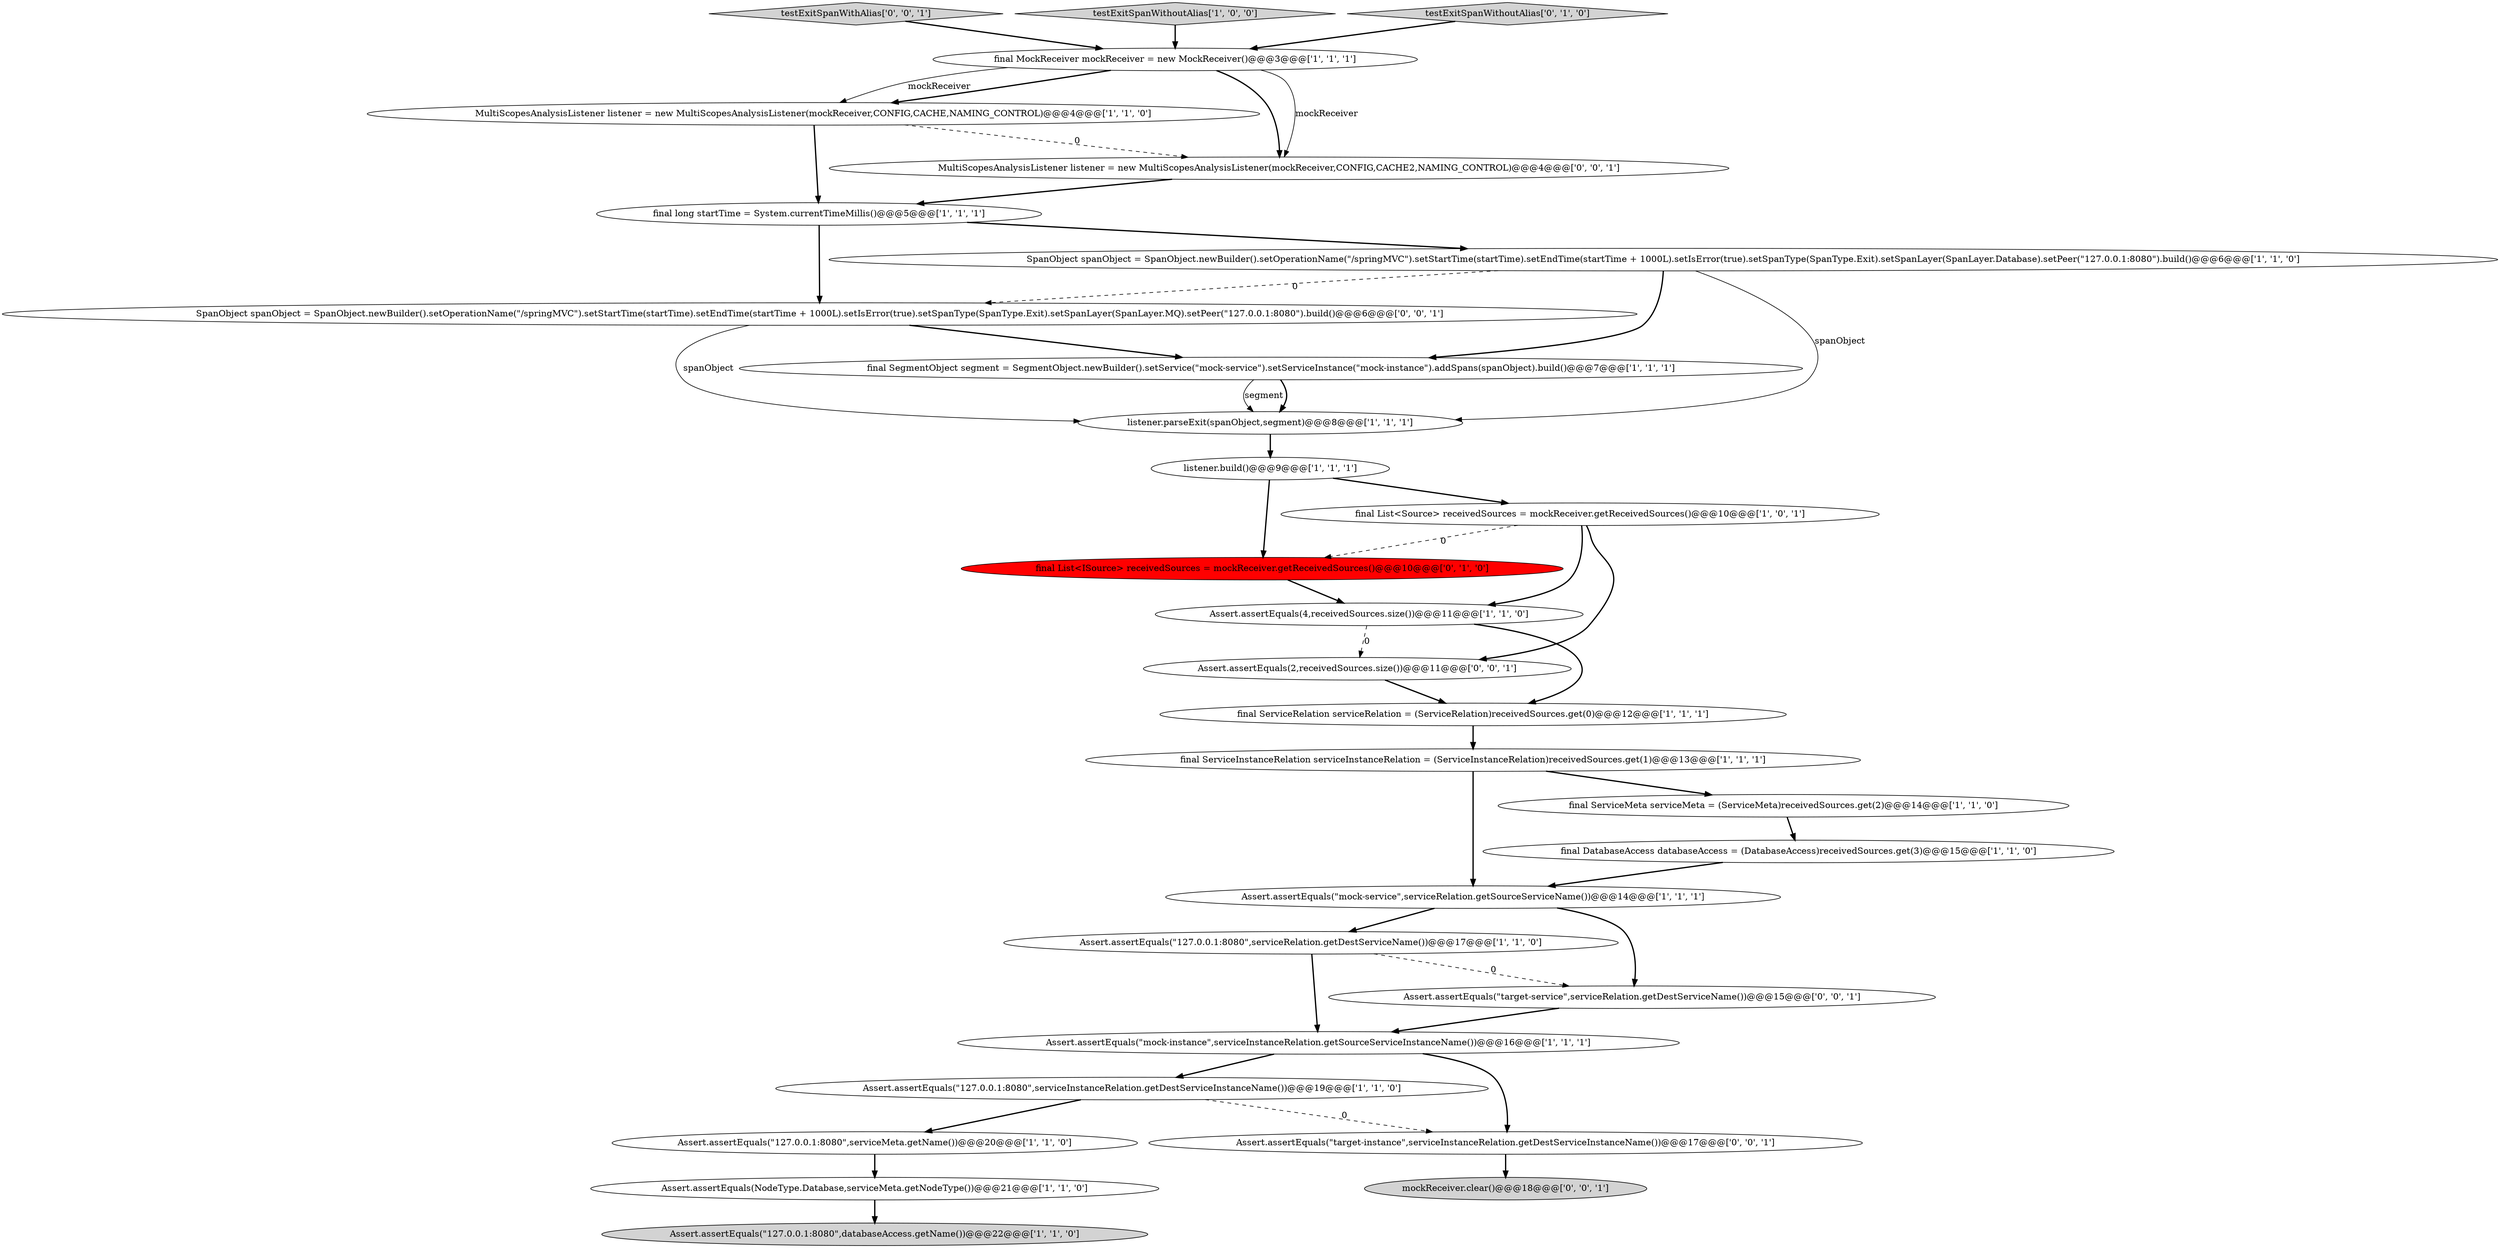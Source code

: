 digraph {
11 [style = filled, label = "Assert.assertEquals(\"127.0.0.1:8080\",serviceMeta.getName())@@@20@@@['1', '1', '0']", fillcolor = white, shape = ellipse image = "AAA0AAABBB1BBB"];
14 [style = filled, label = "final ServiceRelation serviceRelation = (ServiceRelation)receivedSources.get(0)@@@12@@@['1', '1', '1']", fillcolor = white, shape = ellipse image = "AAA0AAABBB1BBB"];
18 [style = filled, label = "Assert.assertEquals(\"127.0.0.1:8080\",serviceRelation.getDestServiceName())@@@17@@@['1', '1', '0']", fillcolor = white, shape = ellipse image = "AAA0AAABBB1BBB"];
1 [style = filled, label = "final ServiceInstanceRelation serviceInstanceRelation = (ServiceInstanceRelation)receivedSources.get(1)@@@13@@@['1', '1', '1']", fillcolor = white, shape = ellipse image = "AAA0AAABBB1BBB"];
2 [style = filled, label = "Assert.assertEquals(NodeType.Database,serviceMeta.getNodeType())@@@21@@@['1', '1', '0']", fillcolor = white, shape = ellipse image = "AAA0AAABBB1BBB"];
27 [style = filled, label = "testExitSpanWithAlias['0', '0', '1']", fillcolor = lightgray, shape = diamond image = "AAA0AAABBB3BBB"];
3 [style = filled, label = "listener.build()@@@9@@@['1', '1', '1']", fillcolor = white, shape = ellipse image = "AAA0AAABBB1BBB"];
19 [style = filled, label = "SpanObject spanObject = SpanObject.newBuilder().setOperationName(\"/springMVC\").setStartTime(startTime).setEndTime(startTime + 1000L).setIsError(true).setSpanType(SpanType.Exit).setSpanLayer(SpanLayer.Database).setPeer(\"127.0.0.1:8080\").build()@@@6@@@['1', '1', '0']", fillcolor = white, shape = ellipse image = "AAA0AAABBB1BBB"];
7 [style = filled, label = "Assert.assertEquals(\"127.0.0.1:8080\",databaseAccess.getName())@@@22@@@['1', '1', '0']", fillcolor = lightgray, shape = ellipse image = "AAA0AAABBB1BBB"];
17 [style = filled, label = "final ServiceMeta serviceMeta = (ServiceMeta)receivedSources.get(2)@@@14@@@['1', '1', '0']", fillcolor = white, shape = ellipse image = "AAA0AAABBB1BBB"];
22 [style = filled, label = "final List<ISource> receivedSources = mockReceiver.getReceivedSources()@@@10@@@['0', '1', '0']", fillcolor = red, shape = ellipse image = "AAA1AAABBB2BBB"];
28 [style = filled, label = "Assert.assertEquals(2,receivedSources.size())@@@11@@@['0', '0', '1']", fillcolor = white, shape = ellipse image = "AAA0AAABBB3BBB"];
13 [style = filled, label = "listener.parseExit(spanObject,segment)@@@8@@@['1', '1', '1']", fillcolor = white, shape = ellipse image = "AAA0AAABBB1BBB"];
23 [style = filled, label = "SpanObject spanObject = SpanObject.newBuilder().setOperationName(\"/springMVC\").setStartTime(startTime).setEndTime(startTime + 1000L).setIsError(true).setSpanType(SpanType.Exit).setSpanLayer(SpanLayer.MQ).setPeer(\"127.0.0.1:8080\").build()@@@6@@@['0', '0', '1']", fillcolor = white, shape = ellipse image = "AAA0AAABBB3BBB"];
29 [style = filled, label = "Assert.assertEquals(\"target-service\",serviceRelation.getDestServiceName())@@@15@@@['0', '0', '1']", fillcolor = white, shape = ellipse image = "AAA0AAABBB3BBB"];
16 [style = filled, label = "testExitSpanWithoutAlias['1', '0', '0']", fillcolor = lightgray, shape = diamond image = "AAA0AAABBB1BBB"];
10 [style = filled, label = "Assert.assertEquals(\"mock-service\",serviceRelation.getSourceServiceName())@@@14@@@['1', '1', '1']", fillcolor = white, shape = ellipse image = "AAA0AAABBB1BBB"];
9 [style = filled, label = "MultiScopesAnalysisListener listener = new MultiScopesAnalysisListener(mockReceiver,CONFIG,CACHE,NAMING_CONTROL)@@@4@@@['1', '1', '0']", fillcolor = white, shape = ellipse image = "AAA0AAABBB1BBB"];
4 [style = filled, label = "final List<Source> receivedSources = mockReceiver.getReceivedSources()@@@10@@@['1', '0', '1']", fillcolor = white, shape = ellipse image = "AAA0AAABBB1BBB"];
15 [style = filled, label = "final DatabaseAccess databaseAccess = (DatabaseAccess)receivedSources.get(3)@@@15@@@['1', '1', '0']", fillcolor = white, shape = ellipse image = "AAA0AAABBB1BBB"];
6 [style = filled, label = "final SegmentObject segment = SegmentObject.newBuilder().setService(\"mock-service\").setServiceInstance(\"mock-instance\").addSpans(spanObject).build()@@@7@@@['1', '1', '1']", fillcolor = white, shape = ellipse image = "AAA0AAABBB1BBB"];
8 [style = filled, label = "Assert.assertEquals(4,receivedSources.size())@@@11@@@['1', '1', '0']", fillcolor = white, shape = ellipse image = "AAA0AAABBB1BBB"];
5 [style = filled, label = "Assert.assertEquals(\"127.0.0.1:8080\",serviceInstanceRelation.getDestServiceInstanceName())@@@19@@@['1', '1', '0']", fillcolor = white, shape = ellipse image = "AAA0AAABBB1BBB"];
24 [style = filled, label = "MultiScopesAnalysisListener listener = new MultiScopesAnalysisListener(mockReceiver,CONFIG,CACHE2,NAMING_CONTROL)@@@4@@@['0', '0', '1']", fillcolor = white, shape = ellipse image = "AAA0AAABBB3BBB"];
0 [style = filled, label = "Assert.assertEquals(\"mock-instance\",serviceInstanceRelation.getSourceServiceInstanceName())@@@16@@@['1', '1', '1']", fillcolor = white, shape = ellipse image = "AAA0AAABBB1BBB"];
12 [style = filled, label = "final long startTime = System.currentTimeMillis()@@@5@@@['1', '1', '1']", fillcolor = white, shape = ellipse image = "AAA0AAABBB1BBB"];
21 [style = filled, label = "testExitSpanWithoutAlias['0', '1', '0']", fillcolor = lightgray, shape = diamond image = "AAA0AAABBB2BBB"];
26 [style = filled, label = "mockReceiver.clear()@@@18@@@['0', '0', '1']", fillcolor = lightgray, shape = ellipse image = "AAA0AAABBB3BBB"];
20 [style = filled, label = "final MockReceiver mockReceiver = new MockReceiver()@@@3@@@['1', '1', '1']", fillcolor = white, shape = ellipse image = "AAA0AAABBB1BBB"];
25 [style = filled, label = "Assert.assertEquals(\"target-instance\",serviceInstanceRelation.getDestServiceInstanceName())@@@17@@@['0', '0', '1']", fillcolor = white, shape = ellipse image = "AAA0AAABBB3BBB"];
10->18 [style = bold, label=""];
24->12 [style = bold, label=""];
15->10 [style = bold, label=""];
19->13 [style = solid, label="spanObject"];
9->24 [style = dashed, label="0"];
20->9 [style = bold, label=""];
20->24 [style = solid, label="mockReceiver"];
20->9 [style = solid, label="mockReceiver"];
29->0 [style = bold, label=""];
8->14 [style = bold, label=""];
23->13 [style = solid, label="spanObject"];
5->25 [style = dashed, label="0"];
4->22 [style = dashed, label="0"];
8->28 [style = dashed, label="0"];
19->6 [style = bold, label=""];
3->22 [style = bold, label=""];
3->4 [style = bold, label=""];
11->2 [style = bold, label=""];
4->28 [style = bold, label=""];
14->1 [style = bold, label=""];
28->14 [style = bold, label=""];
1->17 [style = bold, label=""];
22->8 [style = bold, label=""];
21->20 [style = bold, label=""];
19->23 [style = dashed, label="0"];
13->3 [style = bold, label=""];
10->29 [style = bold, label=""];
0->25 [style = bold, label=""];
6->13 [style = bold, label=""];
23->6 [style = bold, label=""];
25->26 [style = bold, label=""];
17->15 [style = bold, label=""];
6->13 [style = solid, label="segment"];
4->8 [style = bold, label=""];
5->11 [style = bold, label=""];
12->23 [style = bold, label=""];
9->12 [style = bold, label=""];
2->7 [style = bold, label=""];
12->19 [style = bold, label=""];
20->24 [style = bold, label=""];
16->20 [style = bold, label=""];
1->10 [style = bold, label=""];
27->20 [style = bold, label=""];
18->0 [style = bold, label=""];
0->5 [style = bold, label=""];
18->29 [style = dashed, label="0"];
}
